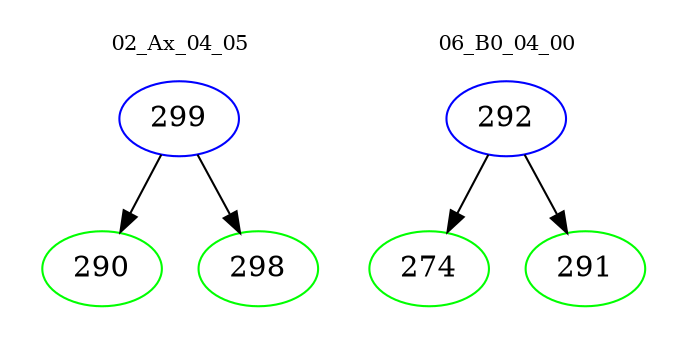 digraph{
subgraph cluster_0 {
color = white
label = "02_Ax_04_05";
fontsize=10;
T0_299 [label="299", color="blue"]
T0_299 -> T0_290 [color="black"]
T0_290 [label="290", color="green"]
T0_299 -> T0_298 [color="black"]
T0_298 [label="298", color="green"]
}
subgraph cluster_1 {
color = white
label = "06_B0_04_00";
fontsize=10;
T1_292 [label="292", color="blue"]
T1_292 -> T1_274 [color="black"]
T1_274 [label="274", color="green"]
T1_292 -> T1_291 [color="black"]
T1_291 [label="291", color="green"]
}
}
